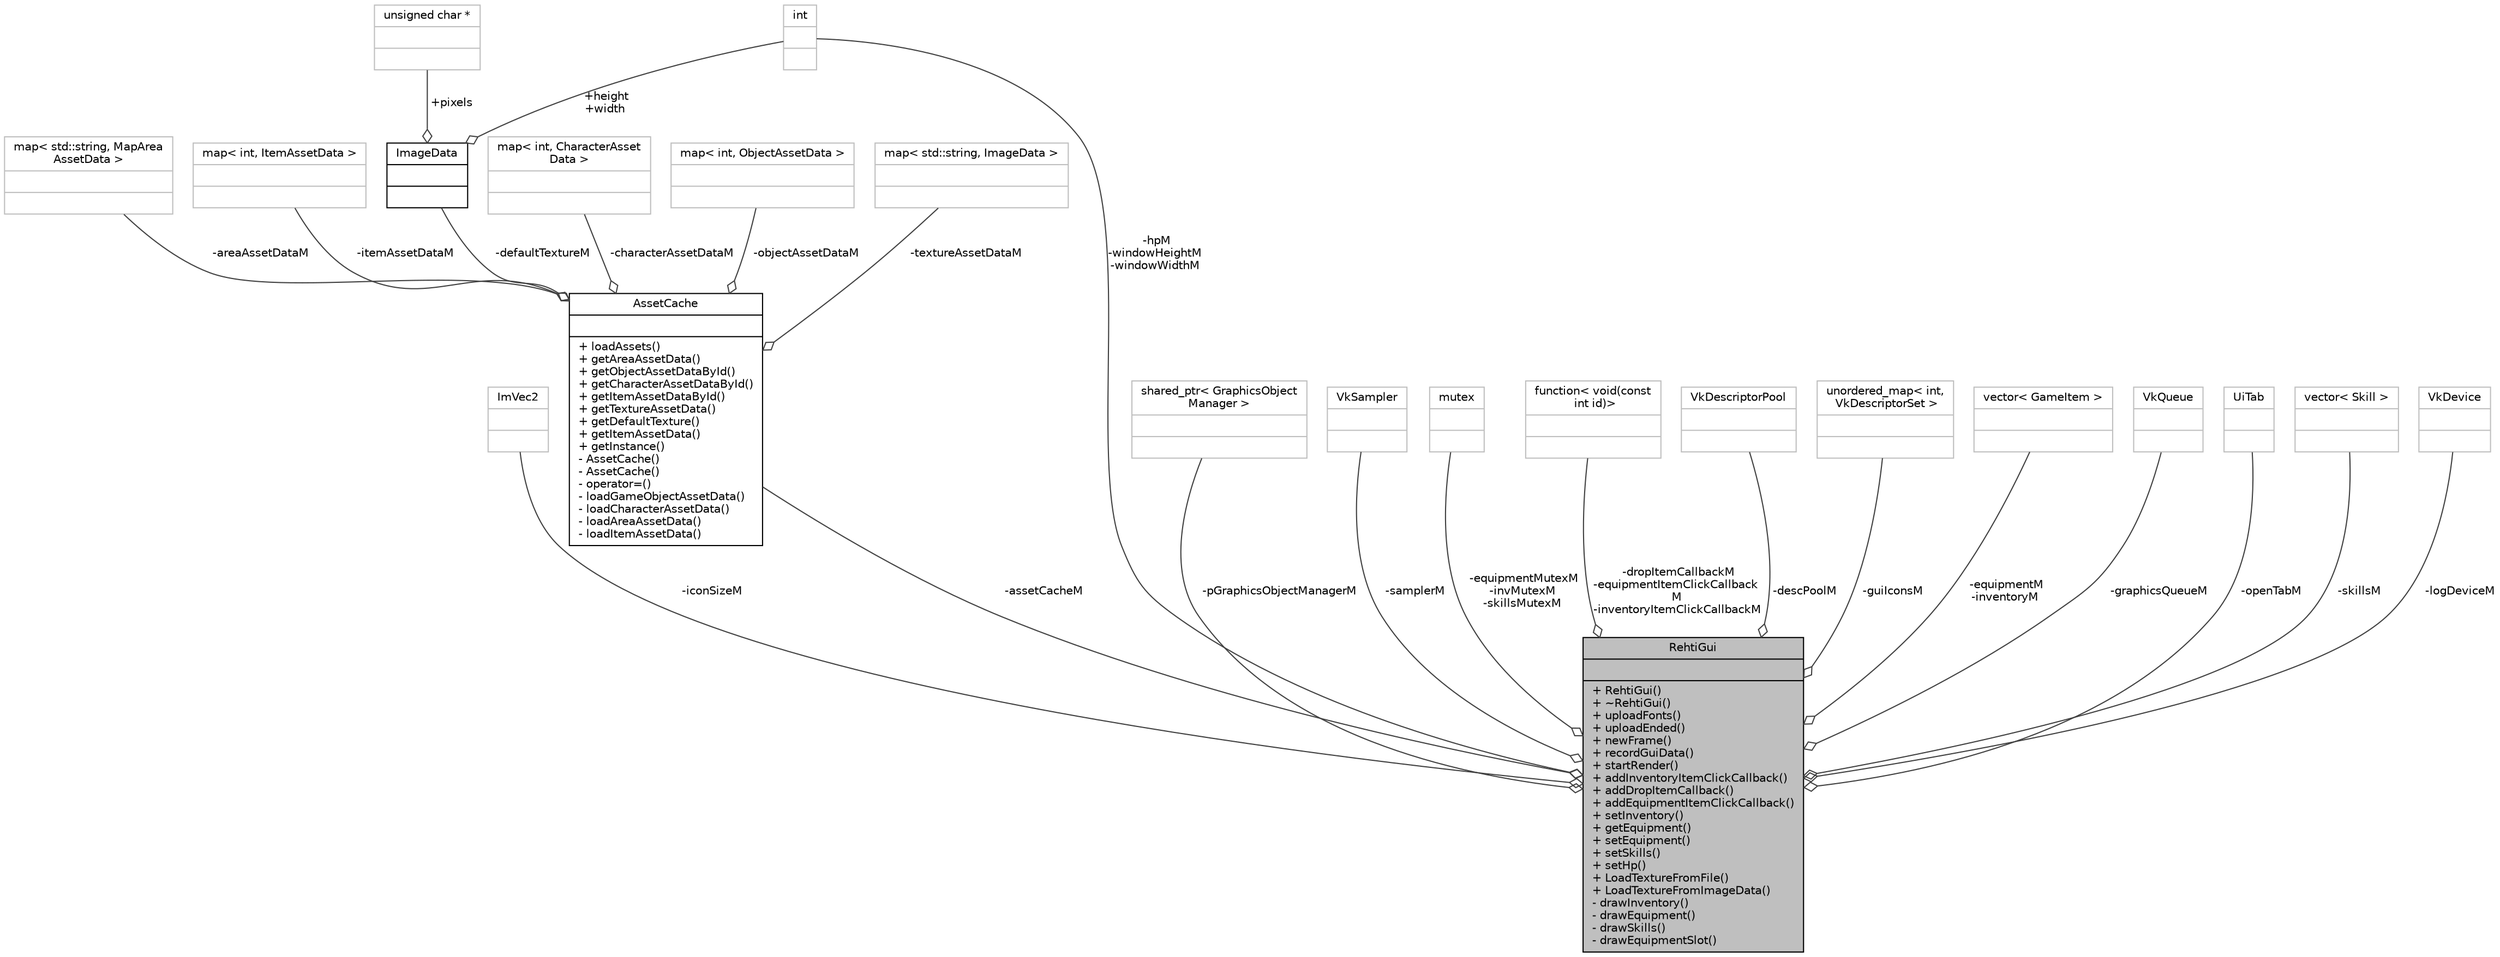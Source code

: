 digraph "RehtiGui"
{
 // LATEX_PDF_SIZE
  edge [fontname="Helvetica",fontsize="10",labelfontname="Helvetica",labelfontsize="10"];
  node [fontname="Helvetica",fontsize="10",shape=record];
  Node1 [label="{RehtiGui\n||+ RehtiGui()\l+ ~RehtiGui()\l+ uploadFonts()\l+ uploadEnded()\l+ newFrame()\l+ recordGuiData()\l+ startRender()\l+ addInventoryItemClickCallback()\l+ addDropItemCallback()\l+ addEquipmentItemClickCallback()\l+ setInventory()\l+ getEquipment()\l+ setEquipment()\l+ setSkills()\l+ setHp()\l+ LoadTextureFromFile()\l+ LoadTextureFromImageData()\l- drawInventory()\l- drawEquipment()\l- drawSkills()\l- drawEquipmentSlot()\l}",height=0.2,width=0.4,color="black", fillcolor="grey75", style="filled", fontcolor="black",tooltip="Class that manages the GUI window."];
  Node2 -> Node1 [color="grey25",fontsize="10",style="solid",label=" -iconSizeM" ,arrowhead="odiamond",fontname="Helvetica"];
  Node2 [label="{ImVec2\n||}",height=0.2,width=0.4,color="grey75", fillcolor="white", style="filled",tooltip=" "];
  Node3 -> Node1 [color="grey25",fontsize="10",style="solid",label=" -assetCacheM" ,arrowhead="odiamond",fontname="Helvetica"];
  Node3 [label="{AssetCache\n||+ loadAssets()\l+ getAreaAssetData()\l+ getObjectAssetDataById()\l+ getCharacterAssetDataById()\l+ getItemAssetDataById()\l+ getTextureAssetData()\l+ getDefaultTexture()\l+ getItemAssetData()\l+ getInstance()\l- AssetCache()\l- AssetCache()\l- operator=()\l- loadGameObjectAssetData()\l- loadCharacterAssetData()\l- loadAreaAssetData()\l- loadItemAssetData()\l}",height=0.2,width=0.4,color="black", fillcolor="white", style="filled",URL="$classAssetCache.html",tooltip="Loads all of the assets into memory (objects, textures, etc.)."];
  Node4 -> Node3 [color="grey25",fontsize="10",style="solid",label=" -characterAssetDataM" ,arrowhead="odiamond",fontname="Helvetica"];
  Node4 [label="{map\< int, CharacterAsset\lData \>\n||}",height=0.2,width=0.4,color="grey75", fillcolor="white", style="filled",tooltip=" "];
  Node5 -> Node3 [color="grey25",fontsize="10",style="solid",label=" -areaAssetDataM" ,arrowhead="odiamond",fontname="Helvetica"];
  Node5 [label="{map\< std::string, MapArea\lAssetData \>\n||}",height=0.2,width=0.4,color="grey75", fillcolor="white", style="filled",tooltip=" "];
  Node6 -> Node3 [color="grey25",fontsize="10",style="solid",label=" -itemAssetDataM" ,arrowhead="odiamond",fontname="Helvetica"];
  Node6 [label="{map\< int, ItemAssetData \>\n||}",height=0.2,width=0.4,color="grey75", fillcolor="white", style="filled",tooltip=" "];
  Node7 -> Node3 [color="grey25",fontsize="10",style="solid",label=" -defaultTextureM" ,arrowhead="odiamond",fontname="Helvetica"];
  Node7 [label="{ImageData\n||}",height=0.2,width=0.4,color="black", fillcolor="white", style="filled",URL="$structImageData.html",tooltip=" "];
  Node8 -> Node7 [color="grey25",fontsize="10",style="solid",label=" +height\n+width" ,arrowhead="odiamond",fontname="Helvetica"];
  Node8 [label="{int\n||}",height=0.2,width=0.4,color="grey75", fillcolor="white", style="filled",tooltip=" "];
  Node9 -> Node7 [color="grey25",fontsize="10",style="solid",label=" +pixels" ,arrowhead="odiamond",fontname="Helvetica"];
  Node9 [label="{unsigned char *\n||}",height=0.2,width=0.4,color="grey75", fillcolor="white", style="filled",tooltip=" "];
  Node10 -> Node3 [color="grey25",fontsize="10",style="solid",label=" -objectAssetDataM" ,arrowhead="odiamond",fontname="Helvetica"];
  Node10 [label="{map\< int, ObjectAssetData \>\n||}",height=0.2,width=0.4,color="grey75", fillcolor="white", style="filled",tooltip=" "];
  Node11 -> Node3 [color="grey25",fontsize="10",style="solid",label=" -textureAssetDataM" ,arrowhead="odiamond",fontname="Helvetica"];
  Node11 [label="{map\< std::string, ImageData \>\n||}",height=0.2,width=0.4,color="grey75", fillcolor="white", style="filled",tooltip=" "];
  Node12 -> Node1 [color="grey25",fontsize="10",style="solid",label=" -pGraphicsObjectManagerM" ,arrowhead="odiamond",fontname="Helvetica"];
  Node12 [label="{shared_ptr\< GraphicsObject\lManager \>\n||}",height=0.2,width=0.4,color="grey75", fillcolor="white", style="filled",tooltip=" "];
  Node13 -> Node1 [color="grey25",fontsize="10",style="solid",label=" -samplerM" ,arrowhead="odiamond",fontname="Helvetica"];
  Node13 [label="{VkSampler\n||}",height=0.2,width=0.4,color="grey75", fillcolor="white", style="filled",tooltip=" "];
  Node14 -> Node1 [color="grey25",fontsize="10",style="solid",label=" -equipmentMutexM\n-invMutexM\n-skillsMutexM" ,arrowhead="odiamond",fontname="Helvetica"];
  Node14 [label="{mutex\n||}",height=0.2,width=0.4,color="grey75", fillcolor="white", style="filled",tooltip=" "];
  Node8 -> Node1 [color="grey25",fontsize="10",style="solid",label=" -hpM\n-windowHeightM\n-windowWidthM" ,arrowhead="odiamond",fontname="Helvetica"];
  Node15 -> Node1 [color="grey25",fontsize="10",style="solid",label=" -dropItemCallbackM\n-equipmentItemClickCallback\lM\n-inventoryItemClickCallbackM" ,arrowhead="odiamond",fontname="Helvetica"];
  Node15 [label="{function\< void(const\l int id)\>\n||}",height=0.2,width=0.4,color="grey75", fillcolor="white", style="filled",tooltip=" "];
  Node16 -> Node1 [color="grey25",fontsize="10",style="solid",label=" -descPoolM" ,arrowhead="odiamond",fontname="Helvetica"];
  Node16 [label="{VkDescriptorPool\n||}",height=0.2,width=0.4,color="grey75", fillcolor="white", style="filled",tooltip=" "];
  Node17 -> Node1 [color="grey25",fontsize="10",style="solid",label=" -guiIconsM" ,arrowhead="odiamond",fontname="Helvetica"];
  Node17 [label="{unordered_map\< int,\l VkDescriptorSet \>\n||}",height=0.2,width=0.4,color="grey75", fillcolor="white", style="filled",tooltip=" "];
  Node18 -> Node1 [color="grey25",fontsize="10",style="solid",label=" -equipmentM\n-inventoryM" ,arrowhead="odiamond",fontname="Helvetica"];
  Node18 [label="{vector\< GameItem \>\n||}",height=0.2,width=0.4,color="grey75", fillcolor="white", style="filled",tooltip=" "];
  Node19 -> Node1 [color="grey25",fontsize="10",style="solid",label=" -graphicsQueueM" ,arrowhead="odiamond",fontname="Helvetica"];
  Node19 [label="{VkQueue\n||}",height=0.2,width=0.4,color="grey75", fillcolor="white", style="filled",tooltip=" "];
  Node20 -> Node1 [color="grey25",fontsize="10",style="solid",label=" -openTabM" ,arrowhead="odiamond",fontname="Helvetica"];
  Node20 [label="{UiTab\n||}",height=0.2,width=0.4,color="grey75", fillcolor="white", style="filled",tooltip=" "];
  Node21 -> Node1 [color="grey25",fontsize="10",style="solid",label=" -skillsM" ,arrowhead="odiamond",fontname="Helvetica"];
  Node21 [label="{vector\< Skill \>\n||}",height=0.2,width=0.4,color="grey75", fillcolor="white", style="filled",tooltip=" "];
  Node22 -> Node1 [color="grey25",fontsize="10",style="solid",label=" -logDeviceM" ,arrowhead="odiamond",fontname="Helvetica"];
  Node22 [label="{VkDevice\n||}",height=0.2,width=0.4,color="grey75", fillcolor="white", style="filled",tooltip=" "];
}
